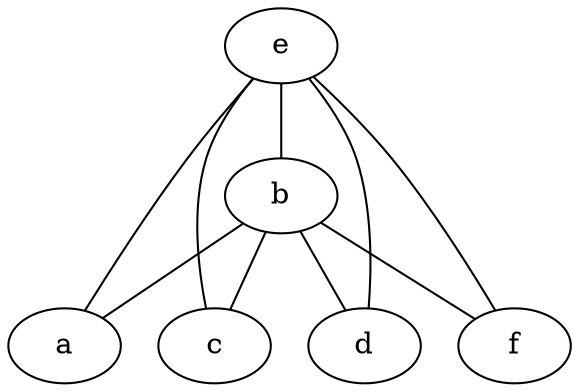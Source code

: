 strict graph {
  //B3
  //i1
  b--a;
  b--c;
  b--d;
  b--f;
  //i2
  e--a;
  e--b;
  e--c;
  e--d;
  e--f;
}
